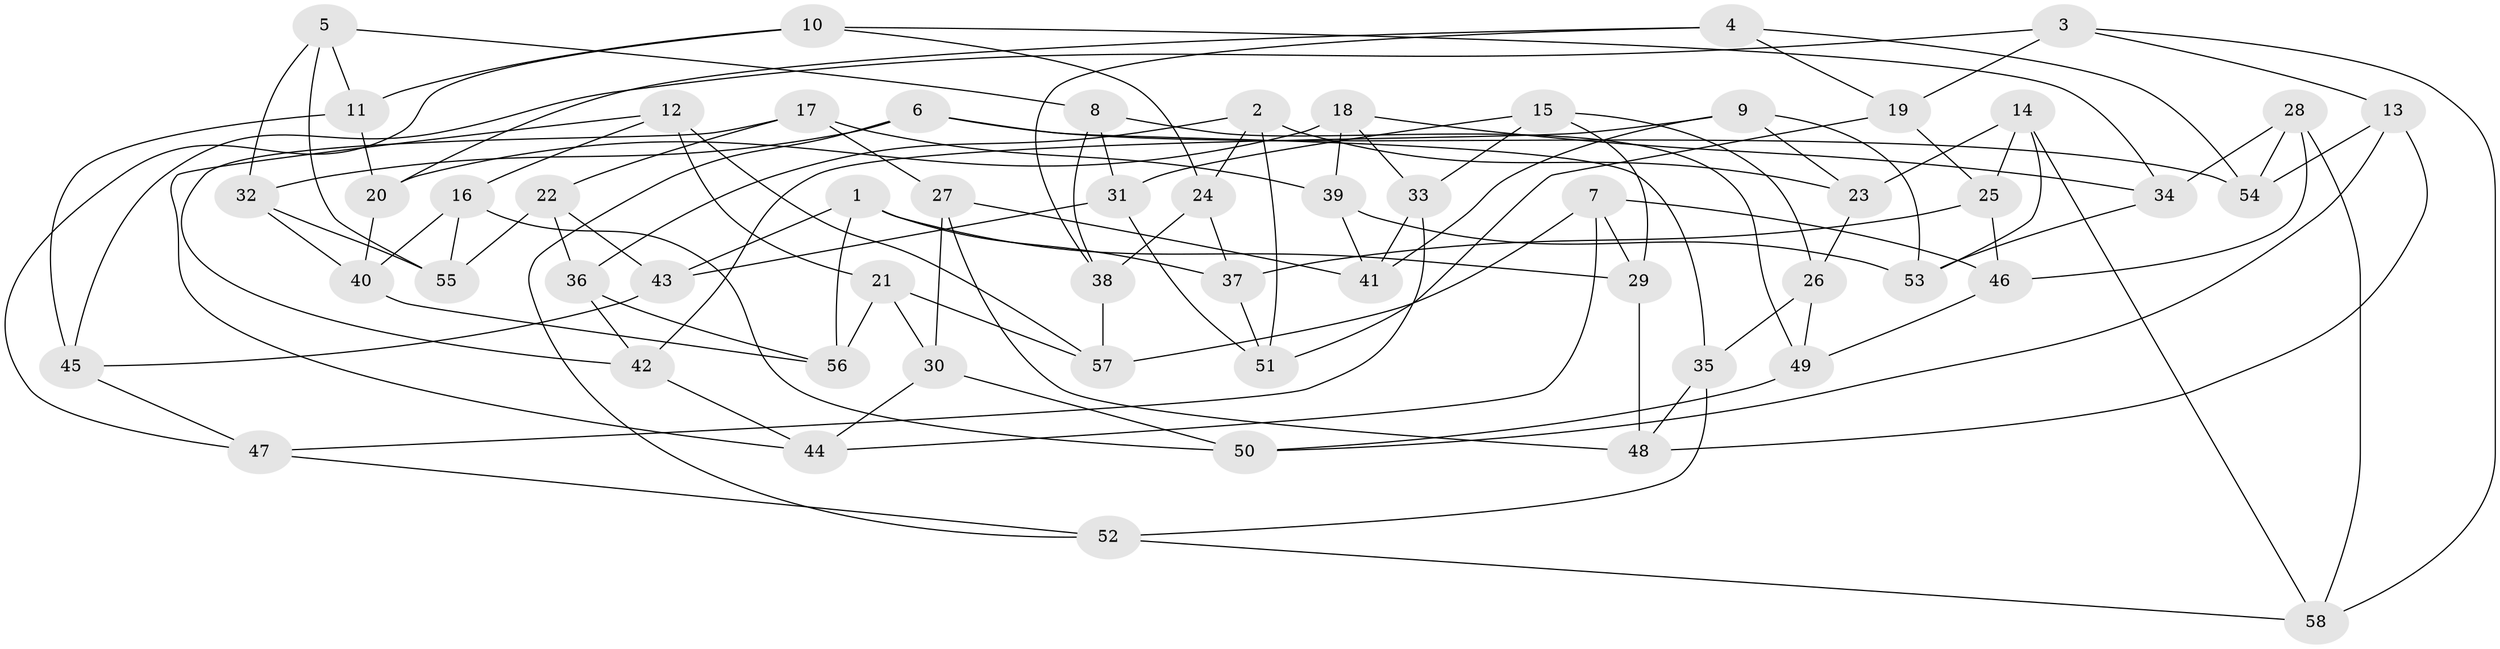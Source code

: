 // Generated by graph-tools (version 1.1) at 2025/37/03/09/25 02:37:58]
// undirected, 58 vertices, 116 edges
graph export_dot {
graph [start="1"]
  node [color=gray90,style=filled];
  1;
  2;
  3;
  4;
  5;
  6;
  7;
  8;
  9;
  10;
  11;
  12;
  13;
  14;
  15;
  16;
  17;
  18;
  19;
  20;
  21;
  22;
  23;
  24;
  25;
  26;
  27;
  28;
  29;
  30;
  31;
  32;
  33;
  34;
  35;
  36;
  37;
  38;
  39;
  40;
  41;
  42;
  43;
  44;
  45;
  46;
  47;
  48;
  49;
  50;
  51;
  52;
  53;
  54;
  55;
  56;
  57;
  58;
  1 -- 43;
  1 -- 37;
  1 -- 29;
  1 -- 56;
  2 -- 51;
  2 -- 23;
  2 -- 36;
  2 -- 24;
  3 -- 13;
  3 -- 19;
  3 -- 58;
  3 -- 45;
  4 -- 38;
  4 -- 20;
  4 -- 19;
  4 -- 54;
  5 -- 11;
  5 -- 55;
  5 -- 32;
  5 -- 8;
  6 -- 35;
  6 -- 32;
  6 -- 54;
  6 -- 52;
  7 -- 57;
  7 -- 46;
  7 -- 29;
  7 -- 44;
  8 -- 31;
  8 -- 49;
  8 -- 38;
  9 -- 42;
  9 -- 23;
  9 -- 41;
  9 -- 53;
  10 -- 47;
  10 -- 11;
  10 -- 34;
  10 -- 24;
  11 -- 45;
  11 -- 20;
  12 -- 44;
  12 -- 57;
  12 -- 21;
  12 -- 16;
  13 -- 50;
  13 -- 48;
  13 -- 54;
  14 -- 53;
  14 -- 58;
  14 -- 25;
  14 -- 23;
  15 -- 33;
  15 -- 29;
  15 -- 31;
  15 -- 26;
  16 -- 55;
  16 -- 50;
  16 -- 40;
  17 -- 39;
  17 -- 22;
  17 -- 27;
  17 -- 42;
  18 -- 20;
  18 -- 39;
  18 -- 33;
  18 -- 34;
  19 -- 25;
  19 -- 51;
  20 -- 40;
  21 -- 57;
  21 -- 30;
  21 -- 56;
  22 -- 55;
  22 -- 43;
  22 -- 36;
  23 -- 26;
  24 -- 37;
  24 -- 38;
  25 -- 37;
  25 -- 46;
  26 -- 35;
  26 -- 49;
  27 -- 41;
  27 -- 48;
  27 -- 30;
  28 -- 58;
  28 -- 54;
  28 -- 46;
  28 -- 34;
  29 -- 48;
  30 -- 44;
  30 -- 50;
  31 -- 51;
  31 -- 43;
  32 -- 40;
  32 -- 55;
  33 -- 47;
  33 -- 41;
  34 -- 53;
  35 -- 52;
  35 -- 48;
  36 -- 56;
  36 -- 42;
  37 -- 51;
  38 -- 57;
  39 -- 53;
  39 -- 41;
  40 -- 56;
  42 -- 44;
  43 -- 45;
  45 -- 47;
  46 -- 49;
  47 -- 52;
  49 -- 50;
  52 -- 58;
}
